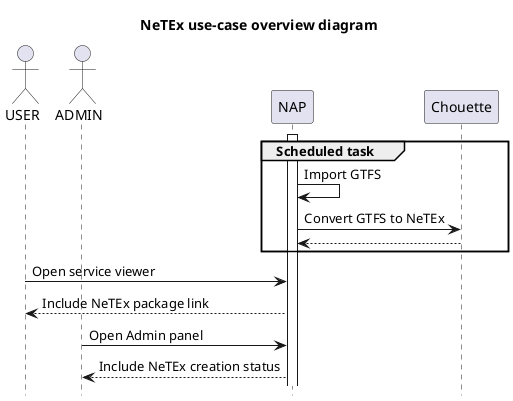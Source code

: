 @startuml
title NeTEx use-case overview diagram
'autonumber
hide footbox

actor "USER" as USER
actor "ADMIN" as ADMIN
participant "NAP" as NAP
participant "Chouette" as CONVERTER


group Scheduled task
activate NAP
NAP->NAP : Import GTFS
NAP->CONVERTER : Convert GTFS to NeTEx
return
end
USER->NAP : Open service viewer
return  Include NeTEx package link

ADMIN -> NAP : Open Admin panel
return Include NeTEx creation status

@enduml

